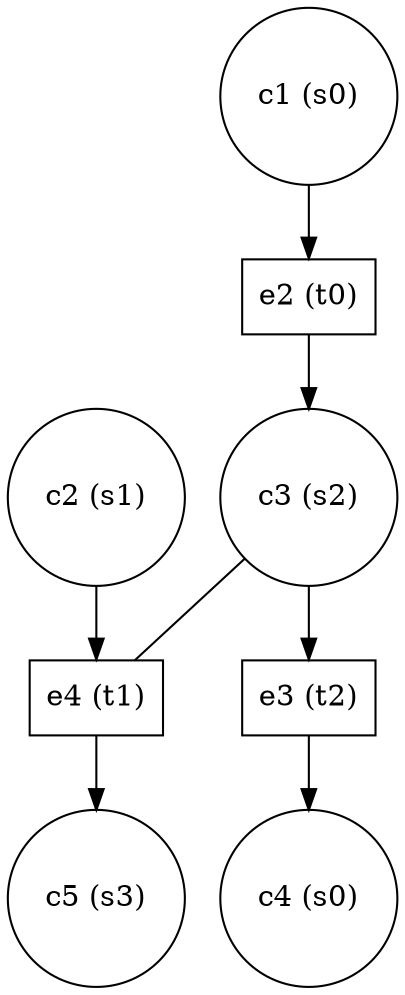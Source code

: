digraph PetriNet {
// Places
p3 [shape=circle label="c3 (s2)"];
p2 [shape=circle label="c2 (s1)"];
p1 [shape=circle label="c1 (s0)"];
p5 [shape=circle label="c5 (s3)"];
p4 [shape=circle label="c4 (s0)"];
// Transitions
t2 [shape=box label="e2 (t0)"];
t3 [shape=box label="e3 (t2)"];
t4 [shape=box label="e4 (t1)"];
// Edges
p3 -> t3;
p2 -> t4;
p1 -> t2;
t2 -> p3;
t3 -> p4;
t4 -> p5;
p3 -> t4 [dir=none];
}
